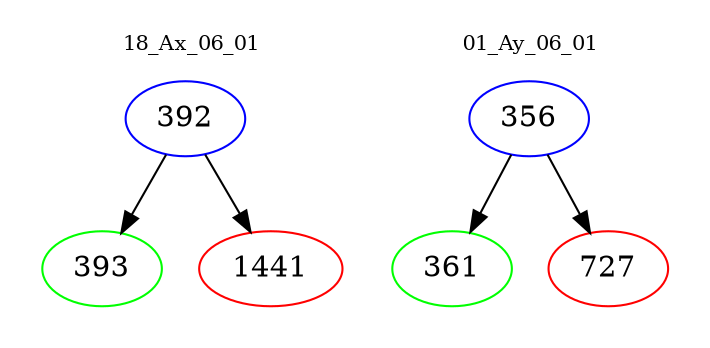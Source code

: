digraph{
subgraph cluster_0 {
color = white
label = "18_Ax_06_01";
fontsize=10;
T0_392 [label="392", color="blue"]
T0_392 -> T0_393 [color="black"]
T0_393 [label="393", color="green"]
T0_392 -> T0_1441 [color="black"]
T0_1441 [label="1441", color="red"]
}
subgraph cluster_1 {
color = white
label = "01_Ay_06_01";
fontsize=10;
T1_356 [label="356", color="blue"]
T1_356 -> T1_361 [color="black"]
T1_361 [label="361", color="green"]
T1_356 -> T1_727 [color="black"]
T1_727 [label="727", color="red"]
}
}
